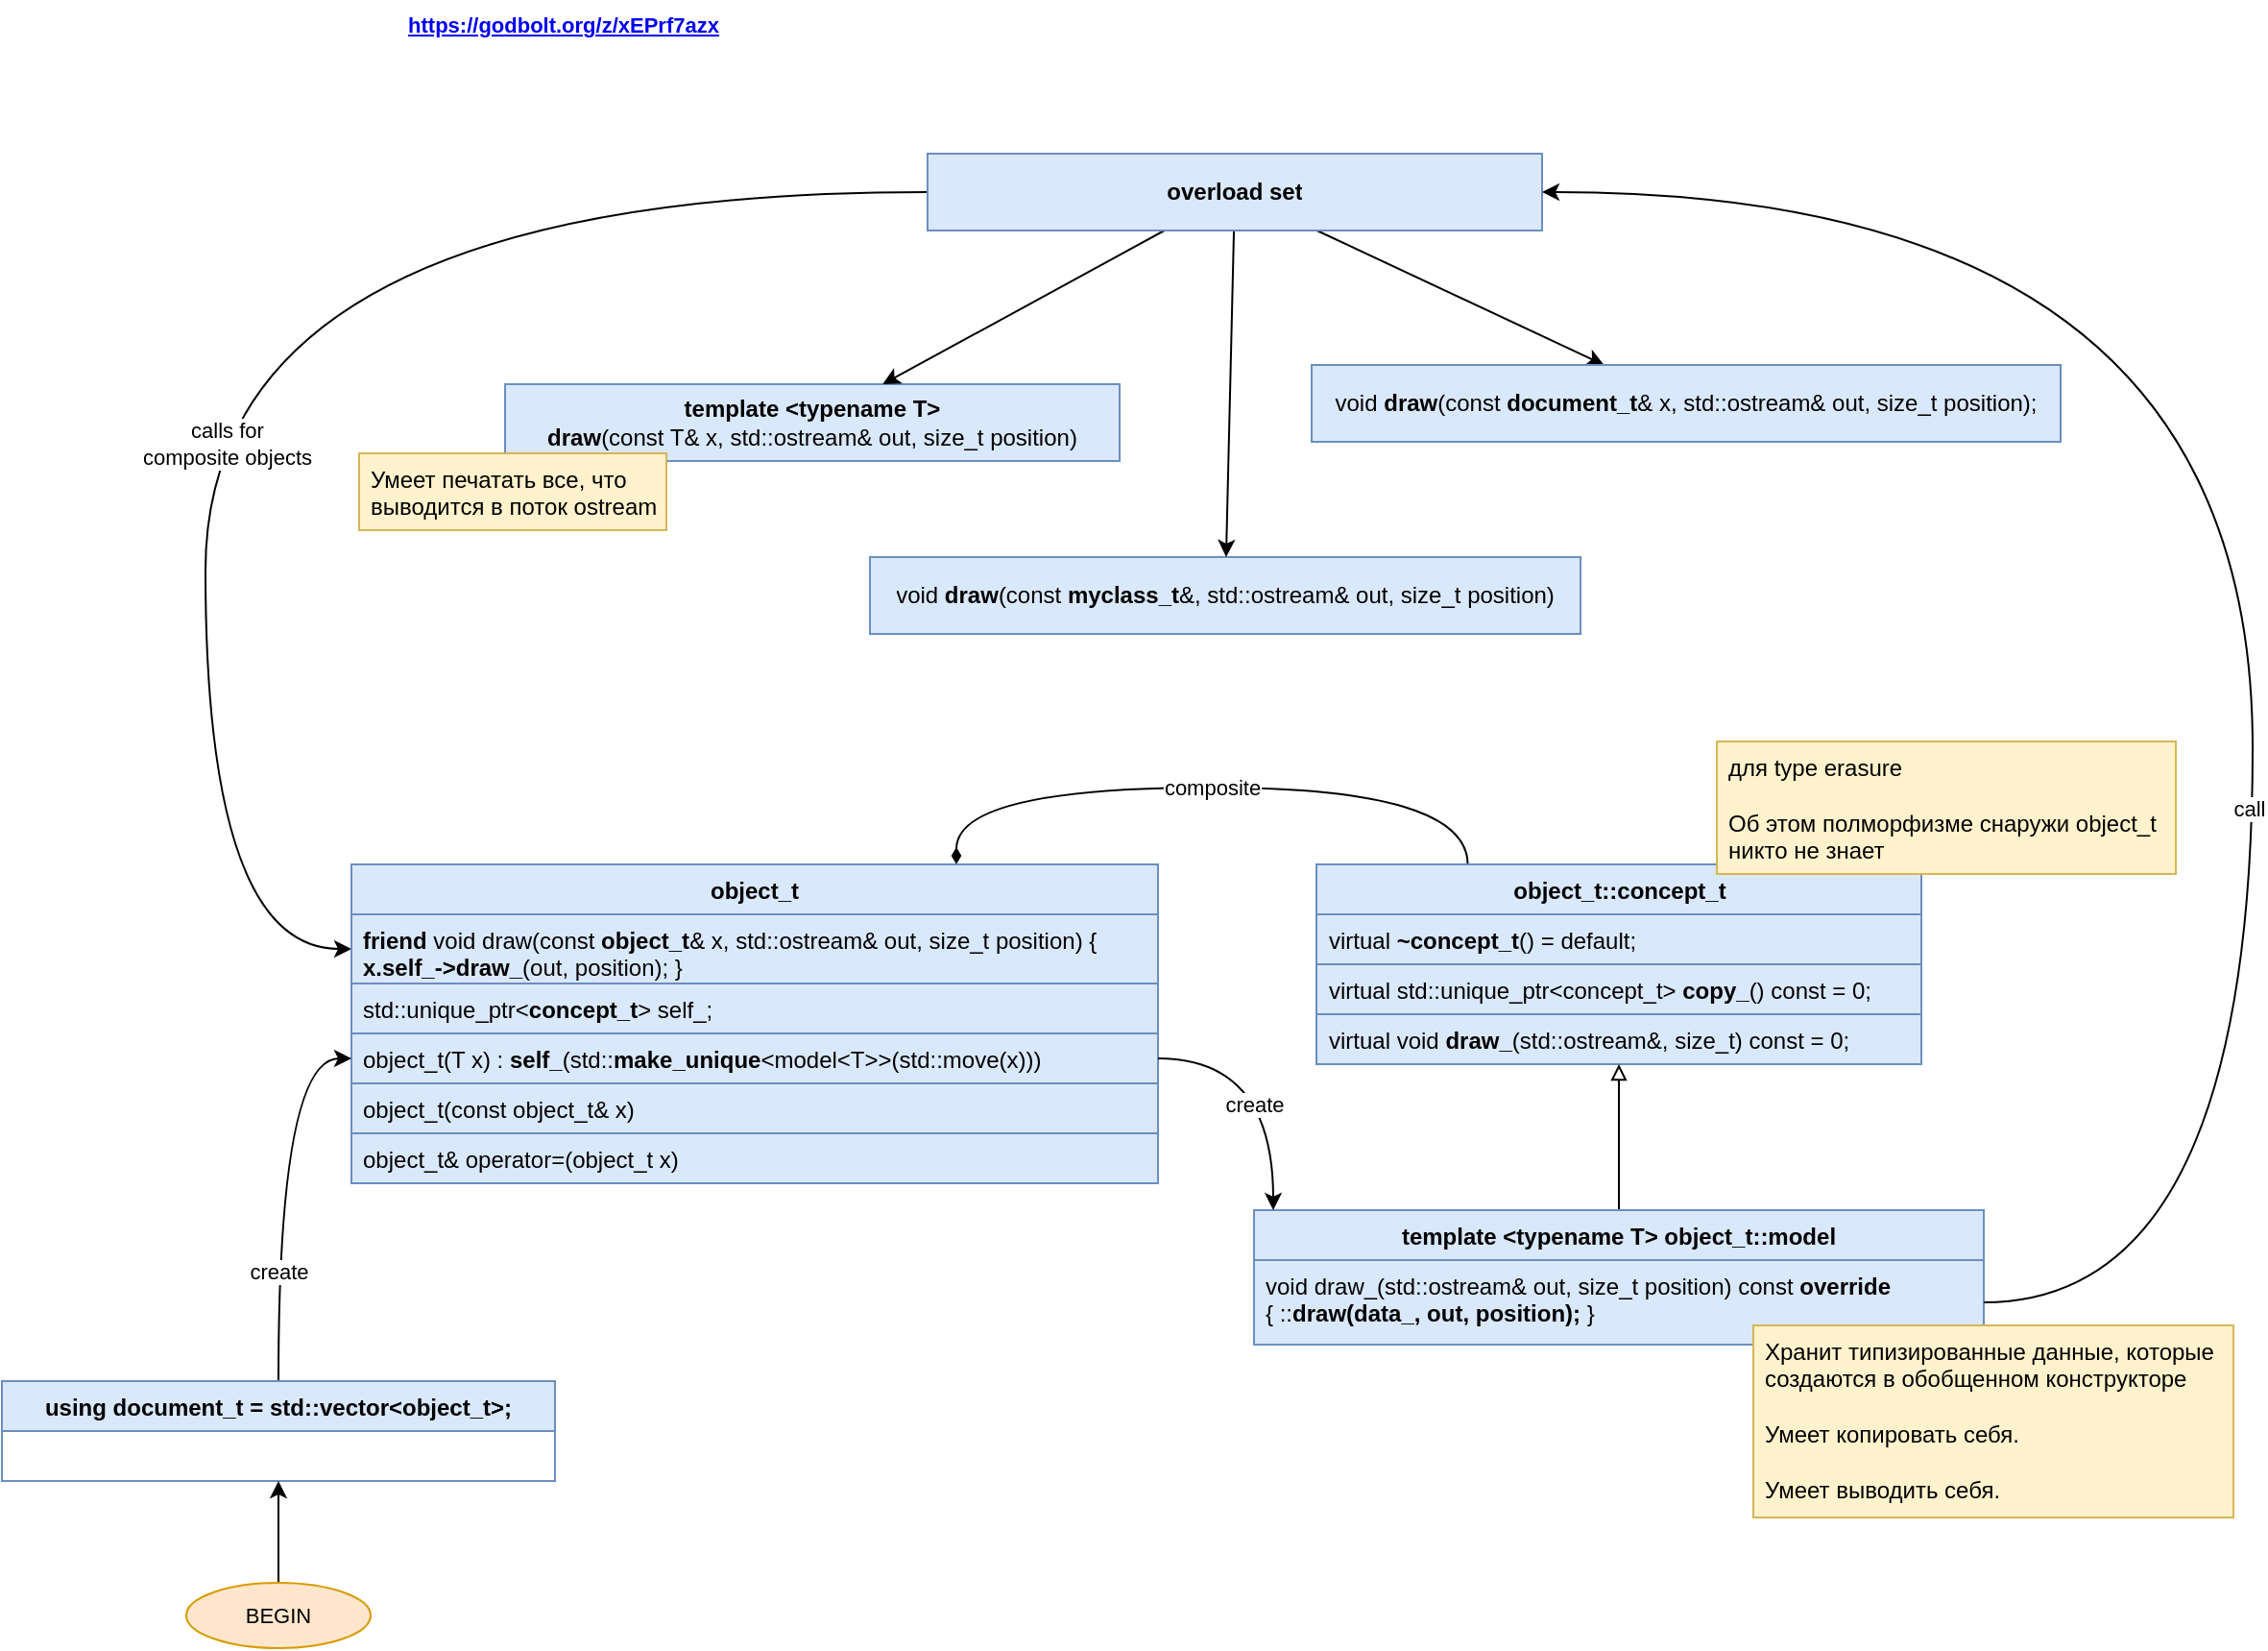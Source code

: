 <mxfile version="21.1.2" type="device">
  <diagram name="Page-1" id="iAxXXvV1AogjOb0ZTgCt">
    <mxGraphModel dx="2474" dy="1605" grid="0" gridSize="10" guides="1" tooltips="1" connect="1" arrows="1" fold="1" page="0" pageScale="1" pageWidth="850" pageHeight="1100" math="0" shadow="0">
      <root>
        <mxCell id="0" />
        <mxCell id="1" parent="0" />
        <mxCell id="-evWn8MOZIc1f0OkaBWd-5" value="&lt;b&gt;template &amp;lt;typename T&amp;gt;&lt;/b&gt;&lt;br&gt;&lt;b&gt;draw&lt;/b&gt;(const T&amp;amp; x, std::ostream&amp;amp; out, size_t position)" style="text;strokeColor=#6c8ebf;fillColor=#dae8fc;align=center;verticalAlign=middle;spacingLeft=4;spacingRight=4;overflow=hidden;rotatable=0;points=[[0,0.5],[1,0.5]];portConstraint=eastwest;whiteSpace=wrap;html=1;" vertex="1" parent="1">
          <mxGeometry x="20" y="90" width="320" height="40" as="geometry" />
        </mxCell>
        <mxCell id="-evWn8MOZIc1f0OkaBWd-6" value="&lt;div&gt;void &lt;b&gt;draw&lt;/b&gt;(const &lt;b&gt;myclass_t&lt;/b&gt;&amp;amp;, std::ostream&amp;amp; out, size_t position)&lt;/div&gt;" style="text;strokeColor=#6c8ebf;fillColor=#dae8fc;align=center;verticalAlign=middle;spacingLeft=4;spacingRight=4;overflow=hidden;rotatable=0;points=[[0,0.5],[1,0.5]];portConstraint=eastwest;whiteSpace=wrap;html=1;" vertex="1" parent="1">
          <mxGeometry x="210" y="180" width="370" height="40" as="geometry" />
        </mxCell>
        <mxCell id="-evWn8MOZIc1f0OkaBWd-8" style="rounded=0;orthogonalLoop=1;jettySize=auto;html=1;" edge="1" parent="1" source="-evWn8MOZIc1f0OkaBWd-7" target="-evWn8MOZIc1f0OkaBWd-5">
          <mxGeometry relative="1" as="geometry" />
        </mxCell>
        <mxCell id="-evWn8MOZIc1f0OkaBWd-9" style="edgeStyle=none;shape=connector;rounded=0;orthogonalLoop=1;jettySize=auto;html=1;labelBackgroundColor=default;strokeColor=default;fontFamily=Helvetica;fontSize=11;fontColor=default;endArrow=classic;" edge="1" parent="1" source="-evWn8MOZIc1f0OkaBWd-7" target="-evWn8MOZIc1f0OkaBWd-6">
          <mxGeometry relative="1" as="geometry" />
        </mxCell>
        <mxCell id="-evWn8MOZIc1f0OkaBWd-11" style="edgeStyle=none;shape=connector;rounded=0;orthogonalLoop=1;jettySize=auto;html=1;labelBackgroundColor=default;strokeColor=default;fontFamily=Helvetica;fontSize=11;fontColor=default;endArrow=classic;" edge="1" parent="1" source="-evWn8MOZIc1f0OkaBWd-7" target="-evWn8MOZIc1f0OkaBWd-10">
          <mxGeometry relative="1" as="geometry" />
        </mxCell>
        <mxCell id="-evWn8MOZIc1f0OkaBWd-31" value="calls for &lt;br&gt;composite objects" style="edgeStyle=orthogonalEdgeStyle;shape=connector;rounded=0;orthogonalLoop=1;jettySize=auto;html=1;labelBackgroundColor=default;strokeColor=default;fontFamily=Helvetica;fontSize=11;fontColor=default;endArrow=classic;curved=1;entryX=0;entryY=0.5;entryDx=0;entryDy=0;" edge="1" parent="1" source="-evWn8MOZIc1f0OkaBWd-7" target="-evWn8MOZIc1f0OkaBWd-30">
          <mxGeometry x="0.199" y="11" relative="1" as="geometry">
            <Array as="points">
              <mxPoint x="-136" y="-10" />
              <mxPoint x="-136" y="384" />
            </Array>
            <mxPoint as="offset" />
          </mxGeometry>
        </mxCell>
        <mxCell id="-evWn8MOZIc1f0OkaBWd-7" value="&lt;b&gt;overload set&lt;/b&gt;" style="text;strokeColor=#6c8ebf;fillColor=#dae8fc;align=center;verticalAlign=middle;spacingLeft=4;spacingRight=4;overflow=hidden;rotatable=0;points=[[0,0.5],[1,0.5]];portConstraint=eastwest;whiteSpace=wrap;html=1;" vertex="1" parent="1">
          <mxGeometry x="240" y="-30" width="320" height="40" as="geometry" />
        </mxCell>
        <mxCell id="-evWn8MOZIc1f0OkaBWd-10" value="void &lt;b&gt;draw&lt;/b&gt;(const &lt;b&gt;document_t&lt;/b&gt;&amp;amp; x, std::ostream&amp;amp; out, size_t position);" style="text;strokeColor=#6c8ebf;fillColor=#dae8fc;align=center;verticalAlign=middle;spacingLeft=4;spacingRight=4;overflow=hidden;rotatable=0;points=[[0,0.5],[1,0.5]];portConstraint=eastwest;whiteSpace=wrap;html=1;" vertex="1" parent="1">
          <mxGeometry x="440" y="80" width="390" height="40" as="geometry" />
        </mxCell>
        <mxCell id="-evWn8MOZIc1f0OkaBWd-44" value="composite" style="edgeStyle=orthogonalEdgeStyle;shape=connector;rounded=0;orthogonalLoop=1;jettySize=auto;html=1;exitX=0.75;exitY=0;exitDx=0;exitDy=0;entryX=0.25;entryY=0;entryDx=0;entryDy=0;labelBackgroundColor=default;strokeColor=default;fontFamily=Helvetica;fontSize=11;fontColor=default;endArrow=none;curved=1;startArrow=diamondThin;startFill=1;endFill=0;" edge="1" parent="1" source="-evWn8MOZIc1f0OkaBWd-12" target="-evWn8MOZIc1f0OkaBWd-15">
          <mxGeometry relative="1" as="geometry">
            <Array as="points">
              <mxPoint x="255" y="300" />
              <mxPoint x="521" y="300" />
            </Array>
          </mxGeometry>
        </mxCell>
        <mxCell id="-evWn8MOZIc1f0OkaBWd-12" value="object_t" style="swimlane;fontStyle=1;align=center;verticalAlign=top;childLayout=stackLayout;horizontal=1;startSize=26;horizontalStack=0;resizeParent=1;resizeParentMax=0;resizeLast=0;collapsible=1;marginBottom=0;whiteSpace=wrap;html=1;fillColor=#dae8fc;strokeColor=#6c8ebf;" vertex="1" parent="1">
          <mxGeometry x="-60" y="340" width="420" height="166" as="geometry" />
        </mxCell>
        <mxCell id="-evWn8MOZIc1f0OkaBWd-30" value="&lt;b&gt;friend &lt;/b&gt;void draw(const &lt;b&gt;object_t&lt;/b&gt;&amp;amp; x, std::ostream&amp;amp; out, size_t position) { &lt;b&gt;x.self_-&amp;gt;draw_&lt;/b&gt;(out, position); }" style="text;strokeColor=#6c8ebf;fillColor=#dae8fc;align=left;verticalAlign=top;spacingLeft=4;spacingRight=4;overflow=hidden;rotatable=0;points=[[0,0.5],[1,0.5]];portConstraint=eastwest;whiteSpace=wrap;html=1;" vertex="1" parent="-evWn8MOZIc1f0OkaBWd-12">
          <mxGeometry y="26" width="420" height="36" as="geometry" />
        </mxCell>
        <mxCell id="-evWn8MOZIc1f0OkaBWd-13" value="std::unique_ptr&amp;lt;&lt;b&gt;concept_t&lt;/b&gt;&amp;gt; self_;" style="text;strokeColor=#6c8ebf;fillColor=#dae8fc;align=left;verticalAlign=top;spacingLeft=4;spacingRight=4;overflow=hidden;rotatable=0;points=[[0,0.5],[1,0.5]];portConstraint=eastwest;whiteSpace=wrap;html=1;" vertex="1" parent="-evWn8MOZIc1f0OkaBWd-12">
          <mxGeometry y="62" width="420" height="26" as="geometry" />
        </mxCell>
        <mxCell id="-evWn8MOZIc1f0OkaBWd-32" value="object_t(T x) : &lt;b&gt;self_&lt;/b&gt;(std::&lt;b&gt;make_unique&lt;/b&gt;&amp;lt;model&amp;lt;T&amp;gt;&amp;gt;(std::move(x)))" style="text;strokeColor=#6c8ebf;fillColor=#dae8fc;align=left;verticalAlign=top;spacingLeft=4;spacingRight=4;overflow=hidden;rotatable=0;points=[[0,0.5],[1,0.5]];portConstraint=eastwest;whiteSpace=wrap;html=1;" vertex="1" parent="-evWn8MOZIc1f0OkaBWd-12">
          <mxGeometry y="88" width="420" height="26" as="geometry" />
        </mxCell>
        <mxCell id="-evWn8MOZIc1f0OkaBWd-28" value="object_t(const object_t&amp;amp; x)" style="text;strokeColor=#6c8ebf;fillColor=#dae8fc;align=left;verticalAlign=top;spacingLeft=4;spacingRight=4;overflow=hidden;rotatable=0;points=[[0,0.5],[1,0.5]];portConstraint=eastwest;whiteSpace=wrap;html=1;" vertex="1" parent="-evWn8MOZIc1f0OkaBWd-12">
          <mxGeometry y="114" width="420" height="26" as="geometry" />
        </mxCell>
        <mxCell id="-evWn8MOZIc1f0OkaBWd-29" value="object_t&amp;amp; operator=(object_t x)" style="text;strokeColor=#6c8ebf;fillColor=#dae8fc;align=left;verticalAlign=top;spacingLeft=4;spacingRight=4;overflow=hidden;rotatable=0;points=[[0,0.5],[1,0.5]];portConstraint=eastwest;whiteSpace=wrap;html=1;" vertex="1" parent="-evWn8MOZIc1f0OkaBWd-12">
          <mxGeometry y="140" width="420" height="26" as="geometry" />
        </mxCell>
        <mxCell id="-evWn8MOZIc1f0OkaBWd-15" value="object_t::concept_t" style="swimlane;fontStyle=1;align=center;verticalAlign=top;childLayout=stackLayout;horizontal=1;startSize=26;horizontalStack=0;resizeParent=1;resizeParentMax=0;resizeLast=0;collapsible=1;marginBottom=0;whiteSpace=wrap;html=1;fillColor=#dae8fc;strokeColor=#6c8ebf;" vertex="1" parent="1">
          <mxGeometry x="442.5" y="340" width="315" height="104" as="geometry" />
        </mxCell>
        <mxCell id="-evWn8MOZIc1f0OkaBWd-18" value="virtual &lt;b&gt;~concept_t&lt;/b&gt;() = default;" style="text;strokeColor=#6c8ebf;fillColor=#dae8fc;align=left;verticalAlign=top;spacingLeft=4;spacingRight=4;overflow=hidden;rotatable=0;points=[[0,0.5],[1,0.5]];portConstraint=eastwest;whiteSpace=wrap;html=1;" vertex="1" parent="-evWn8MOZIc1f0OkaBWd-15">
          <mxGeometry y="26" width="315" height="26" as="geometry" />
        </mxCell>
        <mxCell id="-evWn8MOZIc1f0OkaBWd-19" value="virtual std::unique_ptr&amp;lt;concept_t&amp;gt; &lt;b&gt;copy_&lt;/b&gt;() const = 0;" style="text;strokeColor=#6c8ebf;fillColor=#dae8fc;align=left;verticalAlign=top;spacingLeft=4;spacingRight=4;overflow=hidden;rotatable=0;points=[[0,0.5],[1,0.5]];portConstraint=eastwest;whiteSpace=wrap;html=1;" vertex="1" parent="-evWn8MOZIc1f0OkaBWd-15">
          <mxGeometry y="52" width="315" height="26" as="geometry" />
        </mxCell>
        <mxCell id="-evWn8MOZIc1f0OkaBWd-20" value="virtual void &lt;b&gt;draw_&lt;/b&gt;(std::ostream&amp;amp;, size_t) const = 0;" style="text;strokeColor=#6c8ebf;fillColor=#dae8fc;align=left;verticalAlign=top;spacingLeft=4;spacingRight=4;overflow=hidden;rotatable=0;points=[[0,0.5],[1,0.5]];portConstraint=eastwest;whiteSpace=wrap;html=1;" vertex="1" parent="-evWn8MOZIc1f0OkaBWd-15">
          <mxGeometry y="78" width="315" height="26" as="geometry" />
        </mxCell>
        <mxCell id="-evWn8MOZIc1f0OkaBWd-25" style="edgeStyle=none;shape=connector;rounded=0;orthogonalLoop=1;jettySize=auto;html=1;labelBackgroundColor=default;strokeColor=default;fontFamily=Helvetica;fontSize=11;fontColor=default;endArrow=block;endFill=0;" edge="1" parent="1" source="-evWn8MOZIc1f0OkaBWd-21" target="-evWn8MOZIc1f0OkaBWd-15">
          <mxGeometry relative="1" as="geometry" />
        </mxCell>
        <mxCell id="-evWn8MOZIc1f0OkaBWd-21" value="template &amp;lt;typename T&amp;gt;&amp;nbsp;object_t::model" style="swimlane;fontStyle=1;align=center;verticalAlign=top;childLayout=stackLayout;horizontal=1;startSize=26;horizontalStack=0;resizeParent=1;resizeParentMax=0;resizeLast=0;collapsible=1;marginBottom=0;whiteSpace=wrap;html=1;fillColor=#dae8fc;strokeColor=#6c8ebf;" vertex="1" parent="1">
          <mxGeometry x="410" y="520" width="380" height="70" as="geometry" />
        </mxCell>
        <mxCell id="-evWn8MOZIc1f0OkaBWd-24" value="void draw_(std::ostream&amp;amp; out, size_t position) const &lt;b&gt;override &lt;/b&gt;&lt;br&gt;{ ::&lt;b&gt;draw(data_, out, position);&lt;/b&gt; }" style="text;strokeColor=#6c8ebf;fillColor=#dae8fc;align=left;verticalAlign=top;spacingLeft=4;spacingRight=4;overflow=hidden;rotatable=0;points=[[0,0.5],[1,0.5]];portConstraint=eastwest;whiteSpace=wrap;html=1;" vertex="1" parent="-evWn8MOZIc1f0OkaBWd-21">
          <mxGeometry y="26" width="380" height="44" as="geometry" />
        </mxCell>
        <mxCell id="-evWn8MOZIc1f0OkaBWd-26" style="edgeStyle=orthogonalEdgeStyle;shape=connector;rounded=0;orthogonalLoop=1;jettySize=auto;html=1;labelBackgroundColor=default;strokeColor=default;fontFamily=Helvetica;fontSize=11;fontColor=default;endArrow=classic;curved=1;" edge="1" parent="1" source="-evWn8MOZIc1f0OkaBWd-24" target="-evWn8MOZIc1f0OkaBWd-7">
          <mxGeometry relative="1" as="geometry">
            <Array as="points">
              <mxPoint x="930" y="568" />
              <mxPoint x="930" y="-10" />
            </Array>
          </mxGeometry>
        </mxCell>
        <mxCell id="-evWn8MOZIc1f0OkaBWd-27" value="call" style="edgeLabel;html=1;align=center;verticalAlign=middle;resizable=0;points=[];fontSize=11;fontFamily=Helvetica;fontColor=default;" vertex="1" connectable="0" parent="-evWn8MOZIc1f0OkaBWd-26">
          <mxGeometry x="-0.27" y="2" relative="1" as="geometry">
            <mxPoint as="offset" />
          </mxGeometry>
        </mxCell>
        <mxCell id="-evWn8MOZIc1f0OkaBWd-33" value="create" style="edgeStyle=orthogonalEdgeStyle;shape=connector;rounded=0;orthogonalLoop=1;jettySize=auto;html=1;labelBackgroundColor=default;strokeColor=default;fontFamily=Helvetica;fontSize=11;fontColor=default;endArrow=classic;exitX=1;exitY=0.5;exitDx=0;exitDy=0;curved=1;" edge="1" parent="1" source="-evWn8MOZIc1f0OkaBWd-32" target="-evWn8MOZIc1f0OkaBWd-21">
          <mxGeometry x="0.2" y="-10" relative="1" as="geometry">
            <Array as="points">
              <mxPoint x="420" y="441" />
            </Array>
            <mxPoint as="offset" />
          </mxGeometry>
        </mxCell>
        <mxCell id="-evWn8MOZIc1f0OkaBWd-38" value="create" style="edgeStyle=orthogonalEdgeStyle;shape=connector;rounded=0;orthogonalLoop=1;jettySize=auto;html=1;labelBackgroundColor=default;strokeColor=default;fontFamily=Helvetica;fontSize=11;fontColor=default;endArrow=classic;entryX=0;entryY=0.5;entryDx=0;entryDy=0;curved=1;" edge="1" parent="1" source="-evWn8MOZIc1f0OkaBWd-34" target="-evWn8MOZIc1f0OkaBWd-32">
          <mxGeometry x="-0.446" relative="1" as="geometry">
            <mxPoint as="offset" />
          </mxGeometry>
        </mxCell>
        <mxCell id="-evWn8MOZIc1f0OkaBWd-34" value="using document_t = std::vector&amp;lt;object_t&amp;gt;;" style="swimlane;fontStyle=1;align=center;verticalAlign=top;childLayout=stackLayout;horizontal=1;startSize=26;horizontalStack=0;resizeParent=1;resizeParentMax=0;resizeLast=0;collapsible=1;marginBottom=0;whiteSpace=wrap;html=1;fillColor=#dae8fc;strokeColor=#6c8ebf;" vertex="1" parent="1">
          <mxGeometry x="-242" y="609" width="288" height="52" as="geometry" />
        </mxCell>
        <mxCell id="-evWn8MOZIc1f0OkaBWd-39" value="&lt;a href=&quot;https://godbolt.org/z/xEPrf7azx&quot;&gt;https://godbolt.org/z/xEPrf7azx&lt;/a&gt;" style="text;align=center;fontStyle=1;verticalAlign=middle;spacingLeft=3;spacingRight=3;strokeColor=none;rotatable=0;points=[[0,0.5],[1,0.5]];portConstraint=eastwest;html=1;fontSize=11;fontFamily=Helvetica;fontColor=default;" vertex="1" parent="1">
          <mxGeometry x="-50" y="-110" width="200" height="26" as="geometry" />
        </mxCell>
        <mxCell id="-evWn8MOZIc1f0OkaBWd-41" style="edgeStyle=none;shape=connector;rounded=0;orthogonalLoop=1;jettySize=auto;html=1;labelBackgroundColor=default;strokeColor=default;fontFamily=Helvetica;fontSize=11;fontColor=default;endArrow=classic;" edge="1" parent="1" source="-evWn8MOZIc1f0OkaBWd-40" target="-evWn8MOZIc1f0OkaBWd-34">
          <mxGeometry relative="1" as="geometry" />
        </mxCell>
        <mxCell id="-evWn8MOZIc1f0OkaBWd-40" value="BEGIN" style="ellipse;whiteSpace=wrap;html=1;fontFamily=Helvetica;fontSize=11;fillColor=#ffe6cc;strokeColor=#d79b00;" vertex="1" parent="1">
          <mxGeometry x="-146" y="714" width="96" height="34" as="geometry" />
        </mxCell>
        <mxCell id="-evWn8MOZIc1f0OkaBWd-43" value="Хранит типизированные данные, которые создаются в обобщенном конструкторе&lt;br&gt;&lt;br&gt;Умеет копировать себя.&lt;br&gt;&lt;br&gt;Умеет выводить себя." style="text;strokeColor=#d6b656;fillColor=#fff2cc;align=left;verticalAlign=top;spacingLeft=4;spacingRight=4;overflow=hidden;rotatable=0;points=[[0,0.5],[1,0.5]];portConstraint=eastwest;whiteSpace=wrap;html=1;" vertex="1" parent="1">
          <mxGeometry x="670" y="580" width="250" height="100" as="geometry" />
        </mxCell>
        <mxCell id="-evWn8MOZIc1f0OkaBWd-45" value="Умеет печатать все, что выводится в поток ostream" style="text;strokeColor=#d6b656;fillColor=#fff2cc;align=left;verticalAlign=top;spacingLeft=4;spacingRight=4;overflow=hidden;rotatable=0;points=[[0,0.5],[1,0.5]];portConstraint=eastwest;whiteSpace=wrap;html=1;" vertex="1" parent="1">
          <mxGeometry x="-56" y="126" width="160" height="40" as="geometry" />
        </mxCell>
        <mxCell id="-evWn8MOZIc1f0OkaBWd-46" value="для type erasure&lt;br&gt;&lt;br&gt;Об этом полморфизме снаружи&amp;nbsp;object_t&amp;nbsp;&lt;br&gt;никто не знает" style="text;strokeColor=#d6b656;fillColor=#fff2cc;align=left;verticalAlign=top;spacingLeft=4;spacingRight=4;overflow=hidden;rotatable=0;points=[[0,0.5],[1,0.5]];portConstraint=eastwest;whiteSpace=wrap;html=1;" vertex="1" parent="1">
          <mxGeometry x="651" y="276" width="239" height="69" as="geometry" />
        </mxCell>
      </root>
    </mxGraphModel>
  </diagram>
</mxfile>
